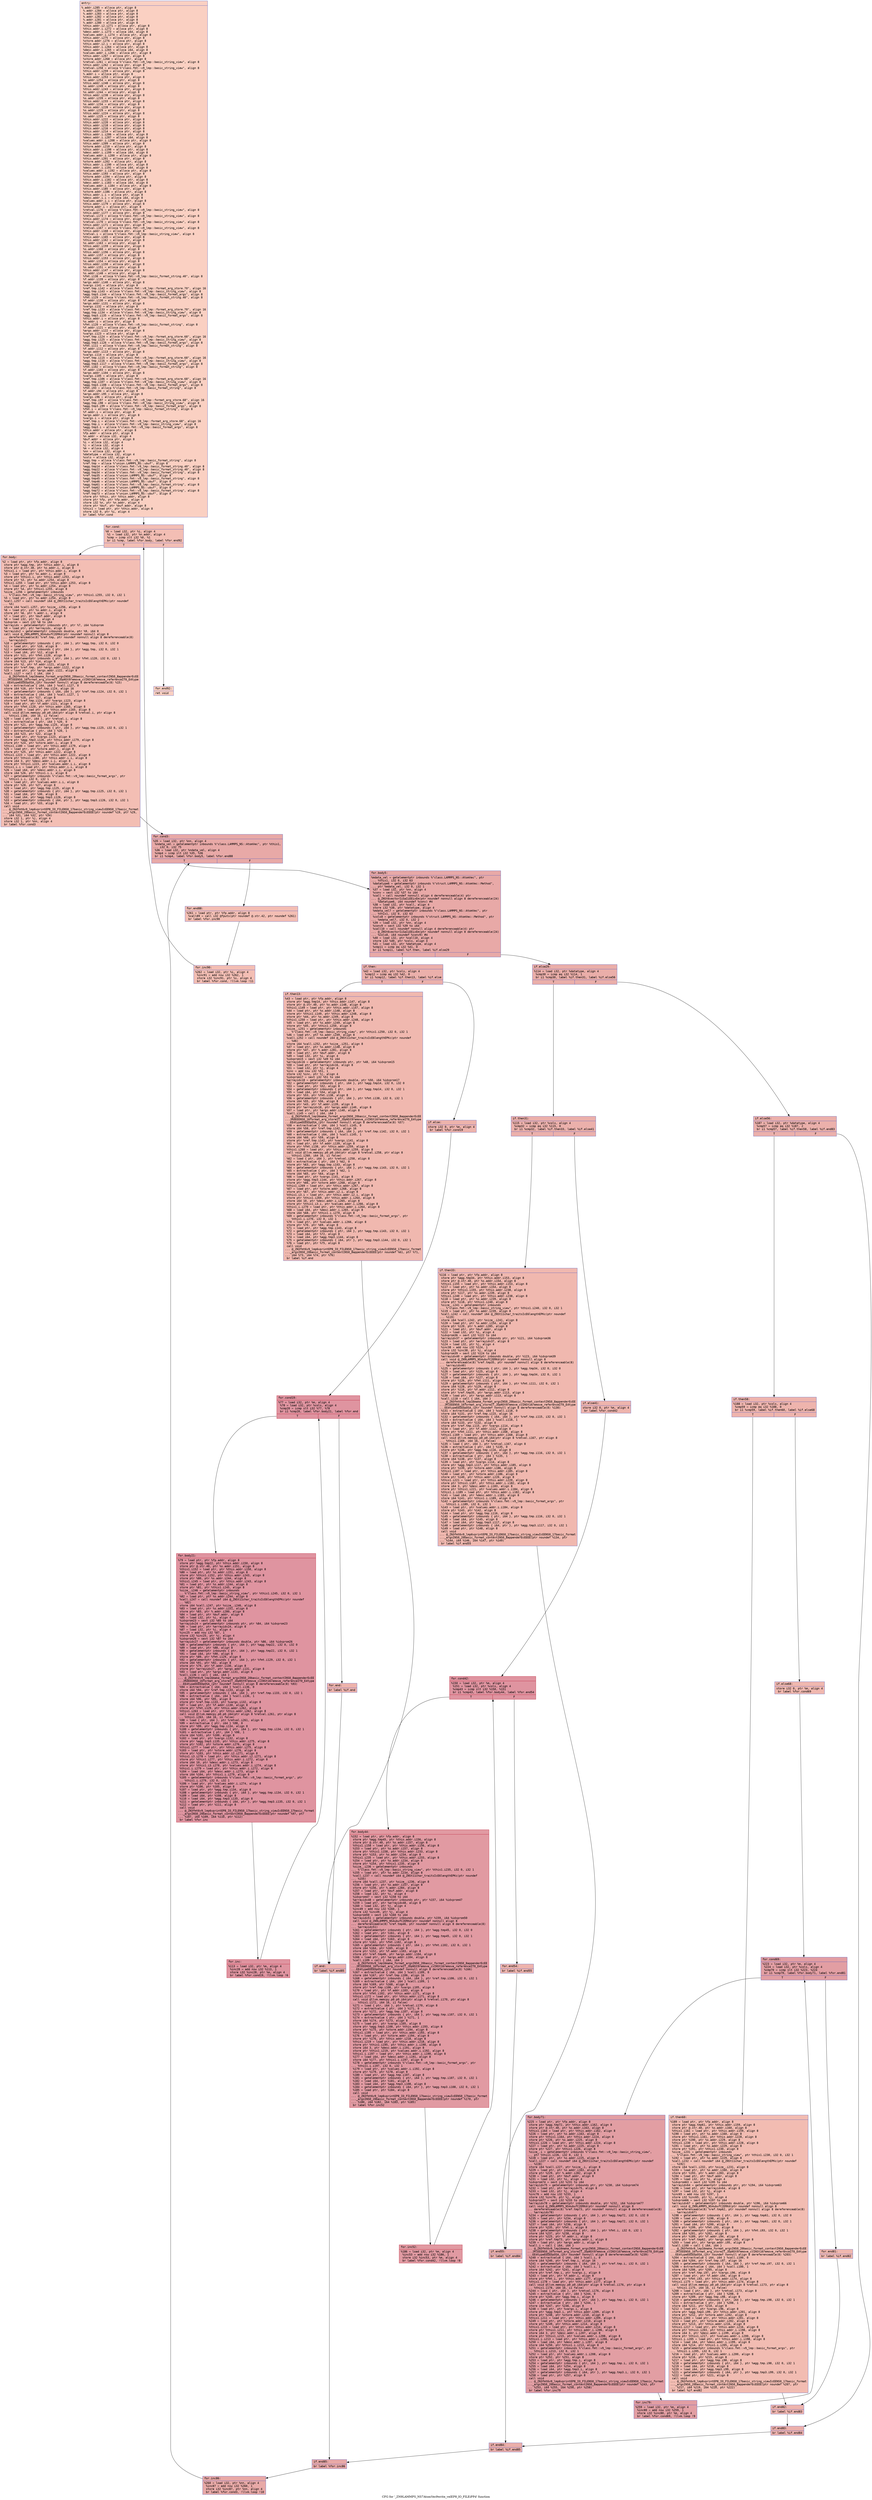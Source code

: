 digraph "CFG for '_ZN9LAMMPS_NS7AtomVec9write_velEP8_IO_FILEiPPd' function" {
	label="CFG for '_ZN9LAMMPS_NS7AtomVec9write_velEP8_IO_FILEiPPd' function";

	Node0x56285a86ce00 [shape=record,color="#3d50c3ff", style=filled, fillcolor="#f3947570" fontname="Courier",label="{entry:\l|  %.addr.i285 = alloca ptr, align 8\l  %.addr.i284 = alloca ptr, align 8\l  %.addr.i283 = alloca ptr, align 8\l  %.addr.i282 = alloca ptr, align 8\l  %.addr.i281 = alloca ptr, align 8\l  %.addr.i280 = alloca ptr, align 8\l  %this.addr.i2.i271 = alloca ptr, align 8\l  %this.addr.i.i272 = alloca ptr, align 8\l  %desc.addr.i.i273 = alloca i64, align 8\l  %values.addr.i.i274 = alloca ptr, align 8\l  %this.addr.i275 = alloca ptr, align 8\l  %store.addr.i276 = alloca ptr, align 8\l  %this.addr.i2.i = alloca ptr, align 8\l  %this.addr.i.i264 = alloca ptr, align 8\l  %desc.addr.i.i265 = alloca i64, align 8\l  %values.addr.i.i266 = alloca ptr, align 8\l  %this.addr.i267 = alloca ptr, align 8\l  %store.addr.i268 = alloca ptr, align 8\l  %retval.i261 = alloca %\"class.fmt::v9_lmp::basic_string_view\", align 8\l  %this.addr.i262 = alloca ptr, align 8\l  %retval.i258 = alloca %\"class.fmt::v9_lmp::basic_string_view\", align 8\l  %this.addr.i259 = alloca ptr, align 8\l  %.addr.i = alloca ptr, align 8\l  %this.addr.i253 = alloca ptr, align 8\l  %s.addr.i254 = alloca ptr, align 8\l  %this.addr.i248 = alloca ptr, align 8\l  %s.addr.i249 = alloca ptr, align 8\l  %this.addr.i243 = alloca ptr, align 8\l  %s.addr.i244 = alloca ptr, align 8\l  %this.addr.i238 = alloca ptr, align 8\l  %s.addr.i239 = alloca ptr, align 8\l  %this.addr.i233 = alloca ptr, align 8\l  %s.addr.i234 = alloca ptr, align 8\l  %this.addr.i228 = alloca ptr, align 8\l  %s.addr.i229 = alloca ptr, align 8\l  %this.addr.i224 = alloca ptr, align 8\l  %s.addr.i225 = alloca ptr, align 8\l  %this.addr.i222 = alloca ptr, align 8\l  %this.addr.i220 = alloca ptr, align 8\l  %this.addr.i218 = alloca ptr, align 8\l  %this.addr.i216 = alloca ptr, align 8\l  %this.addr.i214 = alloca ptr, align 8\l  %this.addr.i.i206 = alloca ptr, align 8\l  %desc.addr.i.i207 = alloca i64, align 8\l  %values.addr.i.i208 = alloca ptr, align 8\l  %this.addr.i209 = alloca ptr, align 8\l  %store.addr.i210 = alloca ptr, align 8\l  %this.addr.i.i198 = alloca ptr, align 8\l  %desc.addr.i.i199 = alloca i64, align 8\l  %values.addr.i.i200 = alloca ptr, align 8\l  %this.addr.i201 = alloca ptr, align 8\l  %store.addr.i202 = alloca ptr, align 8\l  %this.addr.i.i190 = alloca ptr, align 8\l  %desc.addr.i.i191 = alloca i64, align 8\l  %values.addr.i.i192 = alloca ptr, align 8\l  %this.addr.i193 = alloca ptr, align 8\l  %store.addr.i194 = alloca ptr, align 8\l  %this.addr.i.i182 = alloca ptr, align 8\l  %desc.addr.i.i183 = alloca i64, align 8\l  %values.addr.i.i184 = alloca ptr, align 8\l  %this.addr.i185 = alloca ptr, align 8\l  %store.addr.i186 = alloca ptr, align 8\l  %this.addr.i.i = alloca ptr, align 8\l  %desc.addr.i.i = alloca i64, align 8\l  %values.addr.i.i = alloca ptr, align 8\l  %this.addr.i179 = alloca ptr, align 8\l  %store.addr.i = alloca ptr, align 8\l  %retval.i176 = alloca %\"class.fmt::v9_lmp::basic_string_view\", align 8\l  %this.addr.i177 = alloca ptr, align 8\l  %retval.i173 = alloca %\"class.fmt::v9_lmp::basic_string_view\", align 8\l  %this.addr.i174 = alloca ptr, align 8\l  %retval.i170 = alloca %\"class.fmt::v9_lmp::basic_string_view\", align 8\l  %this.addr.i171 = alloca ptr, align 8\l  %retval.i167 = alloca %\"class.fmt::v9_lmp::basic_string_view\", align 8\l  %this.addr.i168 = alloca ptr, align 8\l  %retval.i = alloca %\"class.fmt::v9_lmp::basic_string_view\", align 8\l  %this.addr.i165 = alloca ptr, align 8\l  %this.addr.i162 = alloca ptr, align 8\l  %s.addr.i163 = alloca ptr, align 8\l  %this.addr.i159 = alloca ptr, align 8\l  %s.addr.i160 = alloca ptr, align 8\l  %this.addr.i156 = alloca ptr, align 8\l  %s.addr.i157 = alloca ptr, align 8\l  %this.addr.i153 = alloca ptr, align 8\l  %s.addr.i154 = alloca ptr, align 8\l  %this.addr.i150 = alloca ptr, align 8\l  %s.addr.i151 = alloca ptr, align 8\l  %this.addr.i147 = alloca ptr, align 8\l  %s.addr.i148 = alloca ptr, align 8\l  %fmt.i138 = alloca %\"class.fmt::v9_lmp::basic_format_string.40\", align 8\l  %f.addr.i139 = alloca ptr, align 8\l  %args.addr.i140 = alloca ptr, align 8\l  %vargs.i141 = alloca ptr, align 8\l  %ref.tmp.i142 = alloca %\"class.fmt::v9_lmp::format_arg_store.70\", align 16\l  %agg.tmp.i143 = alloca %\"class.fmt::v9_lmp::basic_string_view\", align 8\l  %agg.tmp3.i144 = alloca %\"class.fmt::v9_lmp::basic_format_args\", align 8\l  %fmt.i129 = alloca %\"class.fmt::v9_lmp::basic_format_string.40\", align 8\l  %f.addr.i130 = alloca ptr, align 8\l  %args.addr.i131 = alloca ptr, align 8\l  %vargs.i132 = alloca ptr, align 8\l  %ref.tmp.i133 = alloca %\"class.fmt::v9_lmp::format_arg_store.70\", align 16\l  %agg.tmp.i134 = alloca %\"class.fmt::v9_lmp::basic_string_view\", align 8\l  %agg.tmp3.i135 = alloca %\"class.fmt::v9_lmp::basic_format_args\", align 8\l  %this.addr.i = alloca ptr, align 8\l  %s.addr.i = alloca ptr, align 8\l  %fmt.i120 = alloca %\"class.fmt::v9_lmp::basic_format_string\", align 8\l  %f.addr.i121 = alloca ptr, align 8\l  %args.addr.i122 = alloca ptr, align 8\l  %vargs.i123 = alloca ptr, align 8\l  %ref.tmp.i124 = alloca %\"class.fmt::v9_lmp::format_arg_store.68\", align 16\l  %agg.tmp.i125 = alloca %\"class.fmt::v9_lmp::basic_string_view\", align 8\l  %agg.tmp3.i126 = alloca %\"class.fmt::v9_lmp::basic_format_args\", align 8\l  %fmt.i111 = alloca %\"class.fmt::v9_lmp::basic_format_string\", align 8\l  %f.addr.i112 = alloca ptr, align 8\l  %args.addr.i113 = alloca ptr, align 8\l  %vargs.i114 = alloca ptr, align 8\l  %ref.tmp.i115 = alloca %\"class.fmt::v9_lmp::format_arg_store.68\", align 16\l  %agg.tmp.i116 = alloca %\"class.fmt::v9_lmp::basic_string_view\", align 8\l  %agg.tmp3.i117 = alloca %\"class.fmt::v9_lmp::basic_format_args\", align 8\l  %fmt.i102 = alloca %\"class.fmt::v9_lmp::basic_format_string\", align 8\l  %f.addr.i103 = alloca ptr, align 8\l  %args.addr.i104 = alloca ptr, align 8\l  %vargs.i105 = alloca ptr, align 8\l  %ref.tmp.i106 = alloca %\"class.fmt::v9_lmp::format_arg_store.68\", align 16\l  %agg.tmp.i107 = alloca %\"class.fmt::v9_lmp::basic_string_view\", align 8\l  %agg.tmp3.i108 = alloca %\"class.fmt::v9_lmp::basic_format_args\", align 8\l  %fmt.i93 = alloca %\"class.fmt::v9_lmp::basic_format_string\", align 8\l  %f.addr.i94 = alloca ptr, align 8\l  %args.addr.i95 = alloca ptr, align 8\l  %vargs.i96 = alloca ptr, align 8\l  %ref.tmp.i97 = alloca %\"class.fmt::v9_lmp::format_arg_store.68\", align 16\l  %agg.tmp.i98 = alloca %\"class.fmt::v9_lmp::basic_string_view\", align 8\l  %agg.tmp3.i99 = alloca %\"class.fmt::v9_lmp::basic_format_args\", align 8\l  %fmt.i = alloca %\"class.fmt::v9_lmp::basic_format_string\", align 8\l  %f.addr.i = alloca ptr, align 8\l  %args.addr.i = alloca ptr, align 8\l  %vargs.i = alloca ptr, align 8\l  %ref.tmp.i = alloca %\"class.fmt::v9_lmp::format_arg_store.68\", align 16\l  %agg.tmp.i = alloca %\"class.fmt::v9_lmp::basic_string_view\", align 8\l  %agg.tmp3.i = alloca %\"class.fmt::v9_lmp::basic_format_args\", align 8\l  %this.addr = alloca ptr, align 8\l  %fp.addr = alloca ptr, align 8\l  %n.addr = alloca i32, align 4\l  %buf.addr = alloca ptr, align 8\l  %i = alloca i32, align 4\l  %j = alloca i32, align 4\l  %m = alloca i32, align 4\l  %nn = alloca i32, align 4\l  %datatype = alloca i32, align 4\l  %cols = alloca i32, align 4\l  %agg.tmp = alloca %\"class.fmt::v9_lmp::basic_format_string\", align 8\l  %ref.tmp = alloca %\"union.LAMMPS_NS::ubuf\", align 8\l  %agg.tmp14 = alloca %\"class.fmt::v9_lmp::basic_format_string.40\", align 8\l  %agg.tmp22 = alloca %\"class.fmt::v9_lmp::basic_format_string.40\", align 8\l  %agg.tmp34 = alloca %\"class.fmt::v9_lmp::basic_format_string\", align 8\l  %ref.tmp35 = alloca %\"union.LAMMPS_NS::ubuf\", align 8\l  %agg.tmp45 = alloca %\"class.fmt::v9_lmp::basic_format_string\", align 8\l  %ref.tmp46 = alloca %\"union.LAMMPS_NS::ubuf\", align 8\l  %agg.tmp61 = alloca %\"class.fmt::v9_lmp::basic_format_string\", align 8\l  %ref.tmp62 = alloca %\"union.LAMMPS_NS::ubuf\", align 8\l  %agg.tmp72 = alloca %\"class.fmt::v9_lmp::basic_format_string\", align 8\l  %ref.tmp73 = alloca %\"union.LAMMPS_NS::ubuf\", align 8\l  store ptr %this, ptr %this.addr, align 8\l  store ptr %fp, ptr %fp.addr, align 8\l  store i32 %n, ptr %n.addr, align 4\l  store ptr %buf, ptr %buf.addr, align 8\l  %this1 = load ptr, ptr %this.addr, align 8\l  store i32 0, ptr %i, align 4\l  br label %for.cond\l}"];
	Node0x56285a86ce00 -> Node0x56285ab7d5a0[tooltip="entry -> for.cond\nProbability 100.00%" ];
	Node0x56285ab7d5a0 [shape=record,color="#3d50c3ff", style=filled, fillcolor="#e36c5570" fontname="Courier",label="{for.cond:\l|  %0 = load i32, ptr %i, align 4\l  %1 = load i32, ptr %n.addr, align 4\l  %cmp = icmp slt i32 %0, %1\l  br i1 %cmp, label %for.body, label %for.end92\l|{<s0>T|<s1>F}}"];
	Node0x56285ab7d5a0:s0 -> Node0x56285ab7d840[tooltip="for.cond -> for.body\nProbability 96.88%" ];
	Node0x56285ab7d5a0:s1 -> Node0x56285ab7d890[tooltip="for.cond -> for.end92\nProbability 3.12%" ];
	Node0x56285ab7d840 [shape=record,color="#3d50c3ff", style=filled, fillcolor="#e36c5570" fontname="Courier",label="{for.body:\l|  %2 = load ptr, ptr %fp.addr, align 8\l  store ptr %agg.tmp, ptr %this.addr.i, align 8\l  store ptr @.str.38, ptr %s.addr.i, align 8\l  %this1.i = load ptr, ptr %this.addr.i, align 8\l  %3 = load ptr, ptr %s.addr.i, align 8\l  store ptr %this1.i, ptr %this.addr.i253, align 8\l  store ptr %3, ptr %s.addr.i254, align 8\l  %this1.i255 = load ptr, ptr %this.addr.i253, align 8\l  %4 = load ptr, ptr %s.addr.i254, align 8\l  store ptr %4, ptr %this1.i255, align 8\l  %size_.i256 = getelementptr inbounds\l... %\"class.fmt::v9_lmp::basic_string_view\", ptr %this1.i255, i32 0, i32 1\l  %5 = load ptr, ptr %s.addr.i254, align 8\l  %call.i257 = call noundef i64 @_ZNSt11char_traitsIcE6lengthEPKc(ptr noundef\l... %5)\l  store i64 %call.i257, ptr %size_.i256, align 8\l  %6 = load ptr, ptr %s.addr.i, align 8\l  store ptr %6, ptr %.addr.i, align 8\l  %7 = load ptr, ptr %buf.addr, align 8\l  %8 = load i32, ptr %i, align 4\l  %idxprom = sext i32 %8 to i64\l  %arrayidx = getelementptr inbounds ptr, ptr %7, i64 %idxprom\l  %9 = load ptr, ptr %arrayidx, align 8\l  %arrayidx2 = getelementptr inbounds double, ptr %9, i64 0\l  call void @_ZN9LAMMPS_NS4ubufC2ERKd(ptr noundef nonnull align 8\l... dereferenceable(8) %ref.tmp, ptr noundef nonnull align 8 dereferenceable(8)\l... %arrayidx2)\l  %10 = getelementptr inbounds \{ ptr, i64 \}, ptr %agg.tmp, i32 0, i32 0\l  %11 = load ptr, ptr %10, align 8\l  %12 = getelementptr inbounds \{ ptr, i64 \}, ptr %agg.tmp, i32 0, i32 1\l  %13 = load i64, ptr %12, align 8\l  store ptr %11, ptr %fmt.i120, align 8\l  %14 = getelementptr inbounds \{ ptr, i64 \}, ptr %fmt.i120, i32 0, i32 1\l  store i64 %13, ptr %14, align 8\l  store ptr %2, ptr %f.addr.i121, align 8\l  store ptr %ref.tmp, ptr %args.addr.i122, align 8\l  %15 = load ptr, ptr %args.addr.i122, align 8\l  %call.i127 = call \{ i64, i64 \}\l... @_ZN3fmt6v9_lmp16make_format_argsINS0_20basic_format_contextINS0_8appenderEcEE\l...JRlEEENS0_16format_arg_storeIT_JDpNSt9remove_cvINSt16remove_referenceIT0_E4type\l...EE4typeEEEEDpOSA_(ptr noundef nonnull align 8 dereferenceable(8) %15)\l  %16 = extractvalue \{ i64, i64 \} %call.i127, 0\l  store i64 %16, ptr %ref.tmp.i124, align 16\l  %17 = getelementptr inbounds \{ i64, i64 \}, ptr %ref.tmp.i124, i32 0, i32 1\l  %18 = extractvalue \{ i64, i64 \} %call.i127, 1\l  store i64 %18, ptr %17, align 8\l  store ptr %ref.tmp.i124, ptr %vargs.i123, align 8\l  %19 = load ptr, ptr %f.addr.i121, align 8\l  store ptr %fmt.i120, ptr %this.addr.i165, align 8\l  %this1.i166 = load ptr, ptr %this.addr.i165, align 8\l  call void @llvm.memcpy.p0.p0.i64(ptr align 8 %retval.i, ptr align 8\l... %this1.i166, i64 16, i1 false)\l  %20 = load \{ ptr, i64 \}, ptr %retval.i, align 8\l  %21 = extractvalue \{ ptr, i64 \} %20, 0\l  store ptr %21, ptr %agg.tmp.i125, align 8\l  %22 = getelementptr inbounds \{ ptr, i64 \}, ptr %agg.tmp.i125, i32 0, i32 1\l  %23 = extractvalue \{ ptr, i64 \} %20, 1\l  store i64 %23, ptr %22, align 8\l  %24 = load ptr, ptr %vargs.i123, align 8\l  store ptr %agg.tmp3.i126, ptr %this.addr.i179, align 8\l  store ptr %24, ptr %store.addr.i, align 8\l  %this1.i180 = load ptr, ptr %this.addr.i179, align 8\l  %25 = load ptr, ptr %store.addr.i, align 8\l  store ptr %25, ptr %this.addr.i222, align 8\l  %this1.i223 = load ptr, ptr %this.addr.i222, align 8\l  store ptr %this1.i180, ptr %this.addr.i.i, align 8\l  store i64 3, ptr %desc.addr.i.i, align 8\l  store ptr %this1.i223, ptr %values.addr.i.i, align 8\l  %this1.i.i = load ptr, ptr %this.addr.i.i, align 8\l  %26 = load i64, ptr %desc.addr.i.i, align 8\l  store i64 %26, ptr %this1.i.i, align 8\l  %27 = getelementptr inbounds %\"class.fmt::v9_lmp::basic_format_args\", ptr\l... %this1.i.i, i32 0, i32 1\l  %28 = load ptr, ptr %values.addr.i.i, align 8\l  store ptr %28, ptr %27, align 8\l  %29 = load ptr, ptr %agg.tmp.i125, align 8\l  %30 = getelementptr inbounds \{ ptr, i64 \}, ptr %agg.tmp.i125, i32 0, i32 1\l  %31 = load i64, ptr %30, align 8\l  %32 = load i64, ptr %agg.tmp3.i126, align 8\l  %33 = getelementptr inbounds \{ i64, ptr \}, ptr %agg.tmp3.i126, i32 0, i32 1\l  %34 = load ptr, ptr %33, align 8\l  call void\l... @_ZN3fmt6v9_lmp6vprintEP8_IO_FILENS0_17basic_string_viewIcEENS0_17basic_format\l..._argsINS0_20basic_format_contextINS0_8appenderEcEEEE(ptr noundef %19, ptr %29,\l... i64 %31, i64 %32, ptr %34)\l  store i32 1, ptr %j, align 4\l  store i32 1, ptr %nn, align 4\l  br label %for.cond3\l}"];
	Node0x56285ab7d840 -> Node0x56285ab80b10[tooltip="for.body -> for.cond3\nProbability 100.00%" ];
	Node0x56285ab80b10 [shape=record,color="#3d50c3ff", style=filled, fillcolor="#ca3b3770" fontname="Courier",label="{for.cond3:\l|  %35 = load i32, ptr %nn, align 4\l  %ndata_vel = getelementptr inbounds %\"class.LAMMPS_NS::AtomVec\", ptr %this1,\l... i32 0, i32 75\l  %36 = load i32, ptr %ndata_vel, align 4\l  %cmp4 = icmp slt i32 %35, %36\l  br i1 %cmp4, label %for.body5, label %for.end88\l|{<s0>T|<s1>F}}"];
	Node0x56285ab80b10:s0 -> Node0x56285ab80dc0[tooltip="for.cond3 -> for.body5\nProbability 96.88%" ];
	Node0x56285ab80b10:s1 -> Node0x56285ab80e40[tooltip="for.cond3 -> for.end88\nProbability 3.12%" ];
	Node0x56285ab80dc0 [shape=record,color="#3d50c3ff", style=filled, fillcolor="#ca3b3770" fontname="Courier",label="{for.body5:\l|  %mdata_vel = getelementptr inbounds %\"class.LAMMPS_NS::AtomVec\", ptr\l... %this1, i32 0, i32 63\l  %datatype6 = getelementptr inbounds %\"struct.LAMMPS_NS::AtomVec::Method\",\l... ptr %mdata_vel, i32 0, i32 1\l  %37 = load i32, ptr %nn, align 4\l  %conv = sext i32 %37 to i64\l  %call = call noundef nonnull align 4 dereferenceable(4) ptr\l... @_ZNSt6vectorIiSaIiEEixEm(ptr noundef nonnull align 8 dereferenceable(24)\l... %datatype6, i64 noundef %conv) #4\l  %38 = load i32, ptr %call, align 4\l  store i32 %38, ptr %datatype, align 4\l  %mdata_vel7 = getelementptr inbounds %\"class.LAMMPS_NS::AtomVec\", ptr\l... %this1, i32 0, i32 63\l  %cols8 = getelementptr inbounds %\"struct.LAMMPS_NS::AtomVec::Method\", ptr\l... %mdata_vel7, i32 0, i32 2\l  %39 = load i32, ptr %nn, align 4\l  %conv9 = sext i32 %39 to i64\l  %call10 = call noundef nonnull align 4 dereferenceable(4) ptr\l... @_ZNSt6vectorIiSaIiEEixEm(ptr noundef nonnull align 8 dereferenceable(24)\l... %cols8, i64 noundef %conv9) #4\l  %40 = load i32, ptr %call10, align 4\l  store i32 %40, ptr %cols, align 4\l  %41 = load i32, ptr %datatype, align 4\l  %cmp11 = icmp eq i32 %41, 0\l  br i1 %cmp11, label %if.then, label %if.else29\l|{<s0>T|<s1>F}}"];
	Node0x56285ab80dc0:s0 -> Node0x56285ab7a390[tooltip="for.body5 -> if.then\nProbability 37.50%" ];
	Node0x56285ab80dc0:s1 -> Node0x56285ab7a400[tooltip="for.body5 -> if.else29\nProbability 62.50%" ];
	Node0x56285ab7a390 [shape=record,color="#3d50c3ff", style=filled, fillcolor="#d24b4070" fontname="Courier",label="{if.then:\l|  %42 = load i32, ptr %cols, align 4\l  %cmp12 = icmp eq i32 %42, 0\l  br i1 %cmp12, label %if.then13, label %if.else\l|{<s0>T|<s1>F}}"];
	Node0x56285ab7a390:s0 -> Node0x56285ab7a630[tooltip="if.then -> if.then13\nProbability 37.50%" ];
	Node0x56285ab7a390:s1 -> Node0x56285ab7a680[tooltip="if.then -> if.else\nProbability 62.50%" ];
	Node0x56285ab7a630 [shape=record,color="#3d50c3ff", style=filled, fillcolor="#dc5d4a70" fontname="Courier",label="{if.then13:\l|  %43 = load ptr, ptr %fp.addr, align 8\l  store ptr %agg.tmp14, ptr %this.addr.i147, align 8\l  store ptr @.str.40, ptr %s.addr.i148, align 8\l  %this1.i149 = load ptr, ptr %this.addr.i147, align 8\l  %44 = load ptr, ptr %s.addr.i148, align 8\l  store ptr %this1.i149, ptr %this.addr.i248, align 8\l  store ptr %44, ptr %s.addr.i249, align 8\l  %this1.i250 = load ptr, ptr %this.addr.i248, align 8\l  %45 = load ptr, ptr %s.addr.i249, align 8\l  store ptr %45, ptr %this1.i250, align 8\l  %size_.i251 = getelementptr inbounds\l... %\"class.fmt::v9_lmp::basic_string_view\", ptr %this1.i250, i32 0, i32 1\l  %46 = load ptr, ptr %s.addr.i249, align 8\l  %call.i252 = call noundef i64 @_ZNSt11char_traitsIcE6lengthEPKc(ptr noundef\l... %46)\l  store i64 %call.i252, ptr %size_.i251, align 8\l  %47 = load ptr, ptr %s.addr.i148, align 8\l  store ptr %47, ptr %.addr.i281, align 8\l  %48 = load ptr, ptr %buf.addr, align 8\l  %49 = load i32, ptr %i, align 4\l  %idxprom15 = sext i32 %49 to i64\l  %arrayidx16 = getelementptr inbounds ptr, ptr %48, i64 %idxprom15\l  %50 = load ptr, ptr %arrayidx16, align 8\l  %51 = load i32, ptr %j, align 4\l  %inc = add nsw i32 %51, 1\l  store i32 %inc, ptr %j, align 4\l  %idxprom17 = sext i32 %51 to i64\l  %arrayidx18 = getelementptr inbounds double, ptr %50, i64 %idxprom17\l  %52 = getelementptr inbounds \{ ptr, i64 \}, ptr %agg.tmp14, i32 0, i32 0\l  %53 = load ptr, ptr %52, align 8\l  %54 = getelementptr inbounds \{ ptr, i64 \}, ptr %agg.tmp14, i32 0, i32 1\l  %55 = load i64, ptr %54, align 8\l  store ptr %53, ptr %fmt.i138, align 8\l  %56 = getelementptr inbounds \{ ptr, i64 \}, ptr %fmt.i138, i32 0, i32 1\l  store i64 %55, ptr %56, align 8\l  store ptr %43, ptr %f.addr.i139, align 8\l  store ptr %arrayidx18, ptr %args.addr.i140, align 8\l  %57 = load ptr, ptr %args.addr.i140, align 8\l  %call.i145 = call \{ i64, i64 \}\l... @_ZN3fmt6v9_lmp16make_format_argsINS0_20basic_format_contextINS0_8appenderEcEE\l...JRdEEENS0_16format_arg_storeIT_JDpNSt9remove_cvINSt16remove_referenceIT0_E4type\l...EE4typeEEEEDpOSA_(ptr noundef nonnull align 8 dereferenceable(8) %57)\l  %58 = extractvalue \{ i64, i64 \} %call.i145, 0\l  store i64 %58, ptr %ref.tmp.i142, align 16\l  %59 = getelementptr inbounds \{ i64, i64 \}, ptr %ref.tmp.i142, i32 0, i32 1\l  %60 = extractvalue \{ i64, i64 \} %call.i145, 1\l  store i64 %60, ptr %59, align 8\l  store ptr %ref.tmp.i142, ptr %vargs.i141, align 8\l  %61 = load ptr, ptr %f.addr.i139, align 8\l  store ptr %fmt.i138, ptr %this.addr.i259, align 8\l  %this1.i260 = load ptr, ptr %this.addr.i259, align 8\l  call void @llvm.memcpy.p0.p0.i64(ptr align 8 %retval.i258, ptr align 8\l... %this1.i260, i64 16, i1 false)\l  %62 = load \{ ptr, i64 \}, ptr %retval.i258, align 8\l  %63 = extractvalue \{ ptr, i64 \} %62, 0\l  store ptr %63, ptr %agg.tmp.i143, align 8\l  %64 = getelementptr inbounds \{ ptr, i64 \}, ptr %agg.tmp.i143, i32 0, i32 1\l  %65 = extractvalue \{ ptr, i64 \} %62, 1\l  store i64 %65, ptr %64, align 8\l  %66 = load ptr, ptr %vargs.i141, align 8\l  store ptr %agg.tmp3.i144, ptr %this.addr.i267, align 8\l  store ptr %66, ptr %store.addr.i268, align 8\l  %this1.i269 = load ptr, ptr %this.addr.i267, align 8\l  %67 = load ptr, ptr %store.addr.i268, align 8\l  store ptr %67, ptr %this.addr.i2.i, align 8\l  %this1.i3.i = load ptr, ptr %this.addr.i2.i, align 8\l  store ptr %this1.i269, ptr %this.addr.i.i264, align 8\l  store i64 10, ptr %desc.addr.i.i265, align 8\l  store ptr %this1.i3.i, ptr %values.addr.i.i266, align 8\l  %this1.i.i270 = load ptr, ptr %this.addr.i.i264, align 8\l  %68 = load i64, ptr %desc.addr.i.i265, align 8\l  store i64 %68, ptr %this1.i.i270, align 8\l  %69 = getelementptr inbounds %\"class.fmt::v9_lmp::basic_format_args\", ptr\l... %this1.i.i270, i32 0, i32 1\l  %70 = load ptr, ptr %values.addr.i.i266, align 8\l  store ptr %70, ptr %69, align 8\l  %71 = load ptr, ptr %agg.tmp.i143, align 8\l  %72 = getelementptr inbounds \{ ptr, i64 \}, ptr %agg.tmp.i143, i32 0, i32 1\l  %73 = load i64, ptr %72, align 8\l  %74 = load i64, ptr %agg.tmp3.i144, align 8\l  %75 = getelementptr inbounds \{ i64, ptr \}, ptr %agg.tmp3.i144, i32 0, i32 1\l  %76 = load ptr, ptr %75, align 8\l  call void\l... @_ZN3fmt6v9_lmp6vprintEP8_IO_FILENS0_17basic_string_viewIcEENS0_17basic_format\l..._argsINS0_20basic_format_contextINS0_8appenderEcEEEE(ptr noundef %61, ptr %71,\l... i64 %73, i64 %74, ptr %76)\l  br label %if.end\l}"];
	Node0x56285ab7a630 -> Node0x56285ab86600[tooltip="if.then13 -> if.end\nProbability 100.00%" ];
	Node0x56285ab7a680 [shape=record,color="#3d50c3ff", style=filled, fillcolor="#d6524470" fontname="Courier",label="{if.else:\l|  store i32 0, ptr %m, align 4\l  br label %for.cond19\l}"];
	Node0x56285ab7a680 -> Node0x56285ab86760[tooltip="if.else -> for.cond19\nProbability 100.00%" ];
	Node0x56285ab86760 [shape=record,color="#b70d28ff", style=filled, fillcolor="#b70d2870" fontname="Courier",label="{for.cond19:\l|  %77 = load i32, ptr %m, align 4\l  %78 = load i32, ptr %cols, align 4\l  %cmp20 = icmp slt i32 %77, %78\l  br i1 %cmp20, label %for.body21, label %for.end\l|{<s0>T|<s1>F}}"];
	Node0x56285ab86760:s0 -> Node0x56285ab86920[tooltip="for.cond19 -> for.body21\nProbability 96.88%" ];
	Node0x56285ab86760:s1 -> Node0x56285ab86970[tooltip="for.cond19 -> for.end\nProbability 3.12%" ];
	Node0x56285ab86920 [shape=record,color="#b70d28ff", style=filled, fillcolor="#b70d2870" fontname="Courier",label="{for.body21:\l|  %79 = load ptr, ptr %fp.addr, align 8\l  store ptr %agg.tmp22, ptr %this.addr.i150, align 8\l  store ptr @.str.40, ptr %s.addr.i151, align 8\l  %this1.i152 = load ptr, ptr %this.addr.i150, align 8\l  %80 = load ptr, ptr %s.addr.i151, align 8\l  store ptr %this1.i152, ptr %this.addr.i243, align 8\l  store ptr %80, ptr %s.addr.i244, align 8\l  %this1.i245 = load ptr, ptr %this.addr.i243, align 8\l  %81 = load ptr, ptr %s.addr.i244, align 8\l  store ptr %81, ptr %this1.i245, align 8\l  %size_.i246 = getelementptr inbounds\l... %\"class.fmt::v9_lmp::basic_string_view\", ptr %this1.i245, i32 0, i32 1\l  %82 = load ptr, ptr %s.addr.i244, align 8\l  %call.i247 = call noundef i64 @_ZNSt11char_traitsIcE6lengthEPKc(ptr noundef\l... %82)\l  store i64 %call.i247, ptr %size_.i246, align 8\l  %83 = load ptr, ptr %s.addr.i151, align 8\l  store ptr %83, ptr %.addr.i280, align 8\l  %84 = load ptr, ptr %buf.addr, align 8\l  %85 = load i32, ptr %i, align 4\l  %idxprom23 = sext i32 %85 to i64\l  %arrayidx24 = getelementptr inbounds ptr, ptr %84, i64 %idxprom23\l  %86 = load ptr, ptr %arrayidx24, align 8\l  %87 = load i32, ptr %j, align 4\l  %inc25 = add nsw i32 %87, 1\l  store i32 %inc25, ptr %j, align 4\l  %idxprom26 = sext i32 %87 to i64\l  %arrayidx27 = getelementptr inbounds double, ptr %86, i64 %idxprom26\l  %88 = getelementptr inbounds \{ ptr, i64 \}, ptr %agg.tmp22, i32 0, i32 0\l  %89 = load ptr, ptr %88, align 8\l  %90 = getelementptr inbounds \{ ptr, i64 \}, ptr %agg.tmp22, i32 0, i32 1\l  %91 = load i64, ptr %90, align 8\l  store ptr %89, ptr %fmt.i129, align 8\l  %92 = getelementptr inbounds \{ ptr, i64 \}, ptr %fmt.i129, i32 0, i32 1\l  store i64 %91, ptr %92, align 8\l  store ptr %79, ptr %f.addr.i130, align 8\l  store ptr %arrayidx27, ptr %args.addr.i131, align 8\l  %93 = load ptr, ptr %args.addr.i131, align 8\l  %call.i136 = call \{ i64, i64 \}\l... @_ZN3fmt6v9_lmp16make_format_argsINS0_20basic_format_contextINS0_8appenderEcEE\l...JRdEEENS0_16format_arg_storeIT_JDpNSt9remove_cvINSt16remove_referenceIT0_E4type\l...EE4typeEEEEDpOSA_(ptr noundef nonnull align 8 dereferenceable(8) %93)\l  %94 = extractvalue \{ i64, i64 \} %call.i136, 0\l  store i64 %94, ptr %ref.tmp.i133, align 16\l  %95 = getelementptr inbounds \{ i64, i64 \}, ptr %ref.tmp.i133, i32 0, i32 1\l  %96 = extractvalue \{ i64, i64 \} %call.i136, 1\l  store i64 %96, ptr %95, align 8\l  store ptr %ref.tmp.i133, ptr %vargs.i132, align 8\l  %97 = load ptr, ptr %f.addr.i130, align 8\l  store ptr %fmt.i129, ptr %this.addr.i262, align 8\l  %this1.i263 = load ptr, ptr %this.addr.i262, align 8\l  call void @llvm.memcpy.p0.p0.i64(ptr align 8 %retval.i261, ptr align 8\l... %this1.i263, i64 16, i1 false)\l  %98 = load \{ ptr, i64 \}, ptr %retval.i261, align 8\l  %99 = extractvalue \{ ptr, i64 \} %98, 0\l  store ptr %99, ptr %agg.tmp.i134, align 8\l  %100 = getelementptr inbounds \{ ptr, i64 \}, ptr %agg.tmp.i134, i32 0, i32 1\l  %101 = extractvalue \{ ptr, i64 \} %98, 1\l  store i64 %101, ptr %100, align 8\l  %102 = load ptr, ptr %vargs.i132, align 8\l  store ptr %agg.tmp3.i135, ptr %this.addr.i275, align 8\l  store ptr %102, ptr %store.addr.i276, align 8\l  %this1.i277 = load ptr, ptr %this.addr.i275, align 8\l  %103 = load ptr, ptr %store.addr.i276, align 8\l  store ptr %103, ptr %this.addr.i2.i271, align 8\l  %this1.i3.i278 = load ptr, ptr %this.addr.i2.i271, align 8\l  store ptr %this1.i277, ptr %this.addr.i.i272, align 8\l  store i64 10, ptr %desc.addr.i.i273, align 8\l  store ptr %this1.i3.i278, ptr %values.addr.i.i274, align 8\l  %this1.i.i279 = load ptr, ptr %this.addr.i.i272, align 8\l  %104 = load i64, ptr %desc.addr.i.i273, align 8\l  store i64 %104, ptr %this1.i.i279, align 8\l  %105 = getelementptr inbounds %\"class.fmt::v9_lmp::basic_format_args\", ptr\l... %this1.i.i279, i32 0, i32 1\l  %106 = load ptr, ptr %values.addr.i.i274, align 8\l  store ptr %106, ptr %105, align 8\l  %107 = load ptr, ptr %agg.tmp.i134, align 8\l  %108 = getelementptr inbounds \{ ptr, i64 \}, ptr %agg.tmp.i134, i32 0, i32 1\l  %109 = load i64, ptr %108, align 8\l  %110 = load i64, ptr %agg.tmp3.i135, align 8\l  %111 = getelementptr inbounds \{ i64, ptr \}, ptr %agg.tmp3.i135, i32 0, i32 1\l  %112 = load ptr, ptr %111, align 8\l  call void\l... @_ZN3fmt6v9_lmp6vprintEP8_IO_FILENS0_17basic_string_viewIcEENS0_17basic_format\l..._argsINS0_20basic_format_contextINS0_8appenderEcEEEE(ptr noundef %97, ptr\l... %107, i64 %109, i64 %110, ptr %112)\l  br label %for.inc\l}"];
	Node0x56285ab86920 -> Node0x56285ab8a4e0[tooltip="for.body21 -> for.inc\nProbability 100.00%" ];
	Node0x56285ab8a4e0 [shape=record,color="#b70d28ff", style=filled, fillcolor="#b70d2870" fontname="Courier",label="{for.inc:\l|  %113 = load i32, ptr %m, align 4\l  %inc28 = add nsw i32 %113, 1\l  store i32 %inc28, ptr %m, align 4\l  br label %for.cond19, !llvm.loop !6\l}"];
	Node0x56285ab8a4e0 -> Node0x56285ab86760[tooltip="for.inc -> for.cond19\nProbability 100.00%" ];
	Node0x56285ab86970 [shape=record,color="#3d50c3ff", style=filled, fillcolor="#d6524470" fontname="Courier",label="{for.end:\l|  br label %if.end\l}"];
	Node0x56285ab86970 -> Node0x56285ab86600[tooltip="for.end -> if.end\nProbability 100.00%" ];
	Node0x56285ab86600 [shape=record,color="#3d50c3ff", style=filled, fillcolor="#d24b4070" fontname="Courier",label="{if.end:\l|  br label %if.end85\l}"];
	Node0x56285ab86600 -> Node0x56285ab8a7e0[tooltip="if.end -> if.end85\nProbability 100.00%" ];
	Node0x56285ab7a400 [shape=record,color="#3d50c3ff", style=filled, fillcolor="#d0473d70" fontname="Courier",label="{if.else29:\l|  %114 = load i32, ptr %datatype, align 4\l  %cmp30 = icmp eq i32 %114, 1\l  br i1 %cmp30, label %if.then31, label %if.else56\l|{<s0>T|<s1>F}}"];
	Node0x56285ab7a400:s0 -> Node0x56285ab8a9d0[tooltip="if.else29 -> if.then31\nProbability 50.00%" ];
	Node0x56285ab7a400:s1 -> Node0x56285ab8aa20[tooltip="if.else29 -> if.else56\nProbability 50.00%" ];
	Node0x56285ab8a9d0 [shape=record,color="#3d50c3ff", style=filled, fillcolor="#d24b4070" fontname="Courier",label="{if.then31:\l|  %115 = load i32, ptr %cols, align 4\l  %cmp32 = icmp eq i32 %115, 0\l  br i1 %cmp32, label %if.then33, label %if.else41\l|{<s0>T|<s1>F}}"];
	Node0x56285ab8a9d0:s0 -> Node0x56285ab8ac80[tooltip="if.then31 -> if.then33\nProbability 37.50%" ];
	Node0x56285ab8a9d0:s1 -> Node0x56285ab8ad00[tooltip="if.then31 -> if.else41\nProbability 62.50%" ];
	Node0x56285ab8ac80 [shape=record,color="#3d50c3ff", style=filled, fillcolor="#dc5d4a70" fontname="Courier",label="{if.then33:\l|  %116 = load ptr, ptr %fp.addr, align 8\l  store ptr %agg.tmp34, ptr %this.addr.i153, align 8\l  store ptr @.str.40, ptr %s.addr.i154, align 8\l  %this1.i155 = load ptr, ptr %this.addr.i153, align 8\l  %117 = load ptr, ptr %s.addr.i154, align 8\l  store ptr %this1.i155, ptr %this.addr.i238, align 8\l  store ptr %117, ptr %s.addr.i239, align 8\l  %this1.i240 = load ptr, ptr %this.addr.i238, align 8\l  %118 = load ptr, ptr %s.addr.i239, align 8\l  store ptr %118, ptr %this1.i240, align 8\l  %size_.i241 = getelementptr inbounds\l... %\"class.fmt::v9_lmp::basic_string_view\", ptr %this1.i240, i32 0, i32 1\l  %119 = load ptr, ptr %s.addr.i239, align 8\l  %call.i242 = call noundef i64 @_ZNSt11char_traitsIcE6lengthEPKc(ptr noundef\l... %119)\l  store i64 %call.i242, ptr %size_.i241, align 8\l  %120 = load ptr, ptr %s.addr.i154, align 8\l  store ptr %120, ptr %.addr.i285, align 8\l  %121 = load ptr, ptr %buf.addr, align 8\l  %122 = load i32, ptr %i, align 4\l  %idxprom36 = sext i32 %122 to i64\l  %arrayidx37 = getelementptr inbounds ptr, ptr %121, i64 %idxprom36\l  %123 = load ptr, ptr %arrayidx37, align 8\l  %124 = load i32, ptr %j, align 4\l  %inc38 = add nsw i32 %124, 1\l  store i32 %inc38, ptr %j, align 4\l  %idxprom39 = sext i32 %124 to i64\l  %arrayidx40 = getelementptr inbounds double, ptr %123, i64 %idxprom39\l  call void @_ZN9LAMMPS_NS4ubufC2ERKd(ptr noundef nonnull align 8\l... dereferenceable(8) %ref.tmp35, ptr noundef nonnull align 8 dereferenceable(8)\l... %arrayidx40)\l  %125 = getelementptr inbounds \{ ptr, i64 \}, ptr %agg.tmp34, i32 0, i32 0\l  %126 = load ptr, ptr %125, align 8\l  %127 = getelementptr inbounds \{ ptr, i64 \}, ptr %agg.tmp34, i32 0, i32 1\l  %128 = load i64, ptr %127, align 8\l  store ptr %126, ptr %fmt.i111, align 8\l  %129 = getelementptr inbounds \{ ptr, i64 \}, ptr %fmt.i111, i32 0, i32 1\l  store i64 %128, ptr %129, align 8\l  store ptr %116, ptr %f.addr.i112, align 8\l  store ptr %ref.tmp35, ptr %args.addr.i113, align 8\l  %130 = load ptr, ptr %args.addr.i113, align 8\l  %call.i118 = call \{ i64, i64 \}\l... @_ZN3fmt6v9_lmp16make_format_argsINS0_20basic_format_contextINS0_8appenderEcEE\l...JRlEEENS0_16format_arg_storeIT_JDpNSt9remove_cvINSt16remove_referenceIT0_E4type\l...EE4typeEEEEDpOSA_(ptr noundef nonnull align 8 dereferenceable(8) %130)\l  %131 = extractvalue \{ i64, i64 \} %call.i118, 0\l  store i64 %131, ptr %ref.tmp.i115, align 16\l  %132 = getelementptr inbounds \{ i64, i64 \}, ptr %ref.tmp.i115, i32 0, i32 1\l  %133 = extractvalue \{ i64, i64 \} %call.i118, 1\l  store i64 %133, ptr %132, align 8\l  store ptr %ref.tmp.i115, ptr %vargs.i114, align 8\l  %134 = load ptr, ptr %f.addr.i112, align 8\l  store ptr %fmt.i111, ptr %this.addr.i168, align 8\l  %this1.i169 = load ptr, ptr %this.addr.i168, align 8\l  call void @llvm.memcpy.p0.p0.i64(ptr align 8 %retval.i167, ptr align 8\l... %this1.i169, i64 16, i1 false)\l  %135 = load \{ ptr, i64 \}, ptr %retval.i167, align 8\l  %136 = extractvalue \{ ptr, i64 \} %135, 0\l  store ptr %136, ptr %agg.tmp.i116, align 8\l  %137 = getelementptr inbounds \{ ptr, i64 \}, ptr %agg.tmp.i116, i32 0, i32 1\l  %138 = extractvalue \{ ptr, i64 \} %135, 1\l  store i64 %138, ptr %137, align 8\l  %139 = load ptr, ptr %vargs.i114, align 8\l  store ptr %agg.tmp3.i117, ptr %this.addr.i185, align 8\l  store ptr %139, ptr %store.addr.i186, align 8\l  %this1.i187 = load ptr, ptr %this.addr.i185, align 8\l  %140 = load ptr, ptr %store.addr.i186, align 8\l  store ptr %140, ptr %this.addr.i220, align 8\l  %this1.i221 = load ptr, ptr %this.addr.i220, align 8\l  store ptr %this1.i187, ptr %this.addr.i.i182, align 8\l  store i64 3, ptr %desc.addr.i.i183, align 8\l  store ptr %this1.i221, ptr %values.addr.i.i184, align 8\l  %this1.i.i189 = load ptr, ptr %this.addr.i.i182, align 8\l  %141 = load i64, ptr %desc.addr.i.i183, align 8\l  store i64 %141, ptr %this1.i.i189, align 8\l  %142 = getelementptr inbounds %\"class.fmt::v9_lmp::basic_format_args\", ptr\l... %this1.i.i189, i32 0, i32 1\l  %143 = load ptr, ptr %values.addr.i.i184, align 8\l  store ptr %143, ptr %142, align 8\l  %144 = load ptr, ptr %agg.tmp.i116, align 8\l  %145 = getelementptr inbounds \{ ptr, i64 \}, ptr %agg.tmp.i116, i32 0, i32 1\l  %146 = load i64, ptr %145, align 8\l  %147 = load i64, ptr %agg.tmp3.i117, align 8\l  %148 = getelementptr inbounds \{ i64, ptr \}, ptr %agg.tmp3.i117, i32 0, i32 1\l  %149 = load ptr, ptr %148, align 8\l  call void\l... @_ZN3fmt6v9_lmp6vprintEP8_IO_FILENS0_17basic_string_viewIcEENS0_17basic_format\l..._argsINS0_20basic_format_contextINS0_8appenderEcEEEE(ptr noundef %134, ptr\l... %144, i64 %146, i64 %147, ptr %149)\l  br label %if.end55\l}"];
	Node0x56285ab8ac80 -> Node0x56285ab8e220[tooltip="if.then33 -> if.end55\nProbability 100.00%" ];
	Node0x56285ab8ad00 [shape=record,color="#3d50c3ff", style=filled, fillcolor="#d8564670" fontname="Courier",label="{if.else41:\l|  store i32 0, ptr %m, align 4\l  br label %for.cond42\l}"];
	Node0x56285ab8ad00 -> Node0x56285ab8e380[tooltip="if.else41 -> for.cond42\nProbability 100.00%" ];
	Node0x56285ab8e380 [shape=record,color="#b70d28ff", style=filled, fillcolor="#b70d2870" fontname="Courier",label="{for.cond42:\l|  %150 = load i32, ptr %m, align 4\l  %151 = load i32, ptr %cols, align 4\l  %cmp43 = icmp slt i32 %150, %151\l  br i1 %cmp43, label %for.body44, label %for.end54\l|{<s0>T|<s1>F}}"];
	Node0x56285ab8e380:s0 -> Node0x56285ab8e540[tooltip="for.cond42 -> for.body44\nProbability 96.88%" ];
	Node0x56285ab8e380:s1 -> Node0x56285ab8e5c0[tooltip="for.cond42 -> for.end54\nProbability 3.12%" ];
	Node0x56285ab8e540 [shape=record,color="#b70d28ff", style=filled, fillcolor="#bb1b2c70" fontname="Courier",label="{for.body44:\l|  %152 = load ptr, ptr %fp.addr, align 8\l  store ptr %agg.tmp45, ptr %this.addr.i156, align 8\l  store ptr @.str.40, ptr %s.addr.i157, align 8\l  %this1.i158 = load ptr, ptr %this.addr.i156, align 8\l  %153 = load ptr, ptr %s.addr.i157, align 8\l  store ptr %this1.i158, ptr %this.addr.i233, align 8\l  store ptr %153, ptr %s.addr.i234, align 8\l  %this1.i235 = load ptr, ptr %this.addr.i233, align 8\l  %154 = load ptr, ptr %s.addr.i234, align 8\l  store ptr %154, ptr %this1.i235, align 8\l  %size_.i236 = getelementptr inbounds\l... %\"class.fmt::v9_lmp::basic_string_view\", ptr %this1.i235, i32 0, i32 1\l  %155 = load ptr, ptr %s.addr.i234, align 8\l  %call.i237 = call noundef i64 @_ZNSt11char_traitsIcE6lengthEPKc(ptr noundef\l... %155)\l  store i64 %call.i237, ptr %size_.i236, align 8\l  %156 = load ptr, ptr %s.addr.i157, align 8\l  store ptr %156, ptr %.addr.i284, align 8\l  %157 = load ptr, ptr %buf.addr, align 8\l  %158 = load i32, ptr %i, align 4\l  %idxprom47 = sext i32 %158 to i64\l  %arrayidx48 = getelementptr inbounds ptr, ptr %157, i64 %idxprom47\l  %159 = load ptr, ptr %arrayidx48, align 8\l  %160 = load i32, ptr %j, align 4\l  %inc49 = add nsw i32 %160, 1\l  store i32 %inc49, ptr %j, align 4\l  %idxprom50 = sext i32 %160 to i64\l  %arrayidx51 = getelementptr inbounds double, ptr %159, i64 %idxprom50\l  call void @_ZN9LAMMPS_NS4ubufC2ERKd(ptr noundef nonnull align 8\l... dereferenceable(8) %ref.tmp46, ptr noundef nonnull align 8 dereferenceable(8)\l... %arrayidx51)\l  %161 = getelementptr inbounds \{ ptr, i64 \}, ptr %agg.tmp45, i32 0, i32 0\l  %162 = load ptr, ptr %161, align 8\l  %163 = getelementptr inbounds \{ ptr, i64 \}, ptr %agg.tmp45, i32 0, i32 1\l  %164 = load i64, ptr %163, align 8\l  store ptr %162, ptr %fmt.i102, align 8\l  %165 = getelementptr inbounds \{ ptr, i64 \}, ptr %fmt.i102, i32 0, i32 1\l  store i64 %164, ptr %165, align 8\l  store ptr %152, ptr %f.addr.i103, align 8\l  store ptr %ref.tmp46, ptr %args.addr.i104, align 8\l  %166 = load ptr, ptr %args.addr.i104, align 8\l  %call.i109 = call \{ i64, i64 \}\l... @_ZN3fmt6v9_lmp16make_format_argsINS0_20basic_format_contextINS0_8appenderEcEE\l...JRlEEENS0_16format_arg_storeIT_JDpNSt9remove_cvINSt16remove_referenceIT0_E4type\l...EE4typeEEEEDpOSA_(ptr noundef nonnull align 8 dereferenceable(8) %166)\l  %167 = extractvalue \{ i64, i64 \} %call.i109, 0\l  store i64 %167, ptr %ref.tmp.i106, align 16\l  %168 = getelementptr inbounds \{ i64, i64 \}, ptr %ref.tmp.i106, i32 0, i32 1\l  %169 = extractvalue \{ i64, i64 \} %call.i109, 1\l  store i64 %169, ptr %168, align 8\l  store ptr %ref.tmp.i106, ptr %vargs.i105, align 8\l  %170 = load ptr, ptr %f.addr.i103, align 8\l  store ptr %fmt.i102, ptr %this.addr.i171, align 8\l  %this1.i172 = load ptr, ptr %this.addr.i171, align 8\l  call void @llvm.memcpy.p0.p0.i64(ptr align 8 %retval.i170, ptr align 8\l... %this1.i172, i64 16, i1 false)\l  %171 = load \{ ptr, i64 \}, ptr %retval.i170, align 8\l  %172 = extractvalue \{ ptr, i64 \} %171, 0\l  store ptr %172, ptr %agg.tmp.i107, align 8\l  %173 = getelementptr inbounds \{ ptr, i64 \}, ptr %agg.tmp.i107, i32 0, i32 1\l  %174 = extractvalue \{ ptr, i64 \} %171, 1\l  store i64 %174, ptr %173, align 8\l  %175 = load ptr, ptr %vargs.i105, align 8\l  store ptr %agg.tmp3.i108, ptr %this.addr.i193, align 8\l  store ptr %175, ptr %store.addr.i194, align 8\l  %this1.i195 = load ptr, ptr %this.addr.i193, align 8\l  %176 = load ptr, ptr %store.addr.i194, align 8\l  store ptr %176, ptr %this.addr.i218, align 8\l  %this1.i219 = load ptr, ptr %this.addr.i218, align 8\l  store ptr %this1.i195, ptr %this.addr.i.i190, align 8\l  store i64 3, ptr %desc.addr.i.i191, align 8\l  store ptr %this1.i219, ptr %values.addr.i.i192, align 8\l  %this1.i.i197 = load ptr, ptr %this.addr.i.i190, align 8\l  %177 = load i64, ptr %desc.addr.i.i191, align 8\l  store i64 %177, ptr %this1.i.i197, align 8\l  %178 = getelementptr inbounds %\"class.fmt::v9_lmp::basic_format_args\", ptr\l... %this1.i.i197, i32 0, i32 1\l  %179 = load ptr, ptr %values.addr.i.i192, align 8\l  store ptr %179, ptr %178, align 8\l  %180 = load ptr, ptr %agg.tmp.i107, align 8\l  %181 = getelementptr inbounds \{ ptr, i64 \}, ptr %agg.tmp.i107, i32 0, i32 1\l  %182 = load i64, ptr %181, align 8\l  %183 = load i64, ptr %agg.tmp3.i108, align 8\l  %184 = getelementptr inbounds \{ i64, ptr \}, ptr %agg.tmp3.i108, i32 0, i32 1\l  %185 = load ptr, ptr %184, align 8\l  call void\l... @_ZN3fmt6v9_lmp6vprintEP8_IO_FILENS0_17basic_string_viewIcEENS0_17basic_format\l..._argsINS0_20basic_format_contextINS0_8appenderEcEEEE(ptr noundef %170, ptr\l... %180, i64 %182, i64 %183, ptr %185)\l  br label %for.inc52\l}"];
	Node0x56285ab8e540 -> Node0x56285ab91a30[tooltip="for.body44 -> for.inc52\nProbability 100.00%" ];
	Node0x56285ab91a30 [shape=record,color="#b70d28ff", style=filled, fillcolor="#bb1b2c70" fontname="Courier",label="{for.inc52:\l|  %186 = load i32, ptr %m, align 4\l  %inc53 = add nsw i32 %186, 1\l  store i32 %inc53, ptr %m, align 4\l  br label %for.cond42, !llvm.loop !8\l}"];
	Node0x56285ab91a30 -> Node0x56285ab8e380[tooltip="for.inc52 -> for.cond42\nProbability 100.00%" ];
	Node0x56285ab8e5c0 [shape=record,color="#3d50c3ff", style=filled, fillcolor="#d8564670" fontname="Courier",label="{for.end54:\l|  br label %if.end55\l}"];
	Node0x56285ab8e5c0 -> Node0x56285ab8e220[tooltip="for.end54 -> if.end55\nProbability 100.00%" ];
	Node0x56285ab8e220 [shape=record,color="#3d50c3ff", style=filled, fillcolor="#d24b4070" fontname="Courier",label="{if.end55:\l|  br label %if.end84\l}"];
	Node0x56285ab8e220 -> Node0x56285ab91db0[tooltip="if.end55 -> if.end84\nProbability 100.00%" ];
	Node0x56285ab8aa20 [shape=record,color="#3d50c3ff", style=filled, fillcolor="#d24b4070" fontname="Courier",label="{if.else56:\l|  %187 = load i32, ptr %datatype, align 4\l  %cmp57 = icmp eq i32 %187, 2\l  br i1 %cmp57, label %if.then58, label %if.end83\l|{<s0>T|<s1>F}}"];
	Node0x56285ab8aa20:s0 -> Node0x56285ab91f80[tooltip="if.else56 -> if.then58\nProbability 50.00%" ];
	Node0x56285ab8aa20:s1 -> Node0x56285ab92000[tooltip="if.else56 -> if.end83\nProbability 50.00%" ];
	Node0x56285ab91f80 [shape=record,color="#3d50c3ff", style=filled, fillcolor="#d8564670" fontname="Courier",label="{if.then58:\l|  %188 = load i32, ptr %cols, align 4\l  %cmp59 = icmp eq i32 %188, 0\l  br i1 %cmp59, label %if.then60, label %if.else68\l|{<s0>T|<s1>F}}"];
	Node0x56285ab91f80:s0 -> Node0x56285ab92260[tooltip="if.then58 -> if.then60\nProbability 37.50%" ];
	Node0x56285ab91f80:s1 -> Node0x56285ab922e0[tooltip="if.then58 -> if.else68\nProbability 62.50%" ];
	Node0x56285ab92260 [shape=record,color="#3d50c3ff", style=filled, fillcolor="#e1675170" fontname="Courier",label="{if.then60:\l|  %189 = load ptr, ptr %fp.addr, align 8\l  store ptr %agg.tmp61, ptr %this.addr.i159, align 8\l  store ptr @.str.40, ptr %s.addr.i160, align 8\l  %this1.i161 = load ptr, ptr %this.addr.i159, align 8\l  %190 = load ptr, ptr %s.addr.i160, align 8\l  store ptr %this1.i161, ptr %this.addr.i228, align 8\l  store ptr %190, ptr %s.addr.i229, align 8\l  %this1.i230 = load ptr, ptr %this.addr.i228, align 8\l  %191 = load ptr, ptr %s.addr.i229, align 8\l  store ptr %191, ptr %this1.i230, align 8\l  %size_.i231 = getelementptr inbounds\l... %\"class.fmt::v9_lmp::basic_string_view\", ptr %this1.i230, i32 0, i32 1\l  %192 = load ptr, ptr %s.addr.i229, align 8\l  %call.i232 = call noundef i64 @_ZNSt11char_traitsIcE6lengthEPKc(ptr noundef\l... %192)\l  store i64 %call.i232, ptr %size_.i231, align 8\l  %193 = load ptr, ptr %s.addr.i160, align 8\l  store ptr %193, ptr %.addr.i283, align 8\l  %194 = load ptr, ptr %buf.addr, align 8\l  %195 = load i32, ptr %i, align 4\l  %idxprom63 = sext i32 %195 to i64\l  %arrayidx64 = getelementptr inbounds ptr, ptr %194, i64 %idxprom63\l  %196 = load ptr, ptr %arrayidx64, align 8\l  %197 = load i32, ptr %j, align 4\l  %inc65 = add nsw i32 %197, 1\l  store i32 %inc65, ptr %j, align 4\l  %idxprom66 = sext i32 %197 to i64\l  %arrayidx67 = getelementptr inbounds double, ptr %196, i64 %idxprom66\l  call void @_ZN9LAMMPS_NS4ubufC2ERKd(ptr noundef nonnull align 8\l... dereferenceable(8) %ref.tmp62, ptr noundef nonnull align 8 dereferenceable(8)\l... %arrayidx67)\l  %198 = getelementptr inbounds \{ ptr, i64 \}, ptr %agg.tmp61, i32 0, i32 0\l  %199 = load ptr, ptr %198, align 8\l  %200 = getelementptr inbounds \{ ptr, i64 \}, ptr %agg.tmp61, i32 0, i32 1\l  %201 = load i64, ptr %200, align 8\l  store ptr %199, ptr %fmt.i93, align 8\l  %202 = getelementptr inbounds \{ ptr, i64 \}, ptr %fmt.i93, i32 0, i32 1\l  store i64 %201, ptr %202, align 8\l  store ptr %189, ptr %f.addr.i94, align 8\l  store ptr %ref.tmp62, ptr %args.addr.i95, align 8\l  %203 = load ptr, ptr %args.addr.i95, align 8\l  %call.i100 = call \{ i64, i64 \}\l... @_ZN3fmt6v9_lmp16make_format_argsINS0_20basic_format_contextINS0_8appenderEcEE\l...JRlEEENS0_16format_arg_storeIT_JDpNSt9remove_cvINSt16remove_referenceIT0_E4type\l...EE4typeEEEEDpOSA_(ptr noundef nonnull align 8 dereferenceable(8) %203)\l  %204 = extractvalue \{ i64, i64 \} %call.i100, 0\l  store i64 %204, ptr %ref.tmp.i97, align 16\l  %205 = getelementptr inbounds \{ i64, i64 \}, ptr %ref.tmp.i97, i32 0, i32 1\l  %206 = extractvalue \{ i64, i64 \} %call.i100, 1\l  store i64 %206, ptr %205, align 8\l  store ptr %ref.tmp.i97, ptr %vargs.i96, align 8\l  %207 = load ptr, ptr %f.addr.i94, align 8\l  store ptr %fmt.i93, ptr %this.addr.i174, align 8\l  %this1.i175 = load ptr, ptr %this.addr.i174, align 8\l  call void @llvm.memcpy.p0.p0.i64(ptr align 8 %retval.i173, ptr align 8\l... %this1.i175, i64 16, i1 false)\l  %208 = load \{ ptr, i64 \}, ptr %retval.i173, align 8\l  %209 = extractvalue \{ ptr, i64 \} %208, 0\l  store ptr %209, ptr %agg.tmp.i98, align 8\l  %210 = getelementptr inbounds \{ ptr, i64 \}, ptr %agg.tmp.i98, i32 0, i32 1\l  %211 = extractvalue \{ ptr, i64 \} %208, 1\l  store i64 %211, ptr %210, align 8\l  %212 = load ptr, ptr %vargs.i96, align 8\l  store ptr %agg.tmp3.i99, ptr %this.addr.i201, align 8\l  store ptr %212, ptr %store.addr.i202, align 8\l  %this1.i203 = load ptr, ptr %this.addr.i201, align 8\l  %213 = load ptr, ptr %store.addr.i202, align 8\l  store ptr %213, ptr %this.addr.i216, align 8\l  %this1.i217 = load ptr, ptr %this.addr.i216, align 8\l  store ptr %this1.i203, ptr %this.addr.i.i198, align 8\l  store i64 3, ptr %desc.addr.i.i199, align 8\l  store ptr %this1.i217, ptr %values.addr.i.i200, align 8\l  %this1.i.i205 = load ptr, ptr %this.addr.i.i198, align 8\l  %214 = load i64, ptr %desc.addr.i.i199, align 8\l  store i64 %214, ptr %this1.i.i205, align 8\l  %215 = getelementptr inbounds %\"class.fmt::v9_lmp::basic_format_args\", ptr\l... %this1.i.i205, i32 0, i32 1\l  %216 = load ptr, ptr %values.addr.i.i200, align 8\l  store ptr %216, ptr %215, align 8\l  %217 = load ptr, ptr %agg.tmp.i98, align 8\l  %218 = getelementptr inbounds \{ ptr, i64 \}, ptr %agg.tmp.i98, i32 0, i32 1\l  %219 = load i64, ptr %218, align 8\l  %220 = load i64, ptr %agg.tmp3.i99, align 8\l  %221 = getelementptr inbounds \{ i64, ptr \}, ptr %agg.tmp3.i99, i32 0, i32 1\l  %222 = load ptr, ptr %221, align 8\l  call void\l... @_ZN3fmt6v9_lmp6vprintEP8_IO_FILENS0_17basic_string_viewIcEENS0_17basic_format\l..._argsINS0_20basic_format_contextINS0_8appenderEcEEEE(ptr noundef %207, ptr\l... %217, i64 %219, i64 %220, ptr %222)\l  br label %if.end82\l}"];
	Node0x56285ab92260 -> Node0x56285ab96820[tooltip="if.then60 -> if.end82\nProbability 100.00%" ];
	Node0x56285ab922e0 [shape=record,color="#3d50c3ff", style=filled, fillcolor="#dc5d4a70" fontname="Courier",label="{if.else68:\l|  store i32 0, ptr %m, align 4\l  br label %for.cond69\l}"];
	Node0x56285ab922e0 -> Node0x56285ab96980[tooltip="if.else68 -> for.cond69\nProbability 100.00%" ];
	Node0x56285ab96980 [shape=record,color="#3d50c3ff", style=filled, fillcolor="#be242e70" fontname="Courier",label="{for.cond69:\l|  %223 = load i32, ptr %m, align 4\l  %224 = load i32, ptr %cols, align 4\l  %cmp70 = icmp slt i32 %223, %224\l  br i1 %cmp70, label %for.body71, label %for.end81\l|{<s0>T|<s1>F}}"];
	Node0x56285ab96980:s0 -> Node0x56285ab96b40[tooltip="for.cond69 -> for.body71\nProbability 96.88%" ];
	Node0x56285ab96980:s1 -> Node0x56285ab96bc0[tooltip="for.cond69 -> for.end81\nProbability 3.12%" ];
	Node0x56285ab96b40 [shape=record,color="#3d50c3ff", style=filled, fillcolor="#be242e70" fontname="Courier",label="{for.body71:\l|  %225 = load ptr, ptr %fp.addr, align 8\l  store ptr %agg.tmp72, ptr %this.addr.i162, align 8\l  store ptr @.str.40, ptr %s.addr.i163, align 8\l  %this1.i164 = load ptr, ptr %this.addr.i162, align 8\l  %226 = load ptr, ptr %s.addr.i163, align 8\l  store ptr %this1.i164, ptr %this.addr.i224, align 8\l  store ptr %226, ptr %s.addr.i225, align 8\l  %this1.i226 = load ptr, ptr %this.addr.i224, align 8\l  %227 = load ptr, ptr %s.addr.i225, align 8\l  store ptr %227, ptr %this1.i226, align 8\l  %size_.i = getelementptr inbounds %\"class.fmt::v9_lmp::basic_string_view\",\l... ptr %this1.i226, i32 0, i32 1\l  %228 = load ptr, ptr %s.addr.i225, align 8\l  %call.i227 = call noundef i64 @_ZNSt11char_traitsIcE6lengthEPKc(ptr noundef\l... %228)\l  store i64 %call.i227, ptr %size_.i, align 8\l  %229 = load ptr, ptr %s.addr.i163, align 8\l  store ptr %229, ptr %.addr.i282, align 8\l  %230 = load ptr, ptr %buf.addr, align 8\l  %231 = load i32, ptr %i, align 4\l  %idxprom74 = sext i32 %231 to i64\l  %arrayidx75 = getelementptr inbounds ptr, ptr %230, i64 %idxprom74\l  %232 = load ptr, ptr %arrayidx75, align 8\l  %233 = load i32, ptr %j, align 4\l  %inc76 = add nsw i32 %233, 1\l  store i32 %inc76, ptr %j, align 4\l  %idxprom77 = sext i32 %233 to i64\l  %arrayidx78 = getelementptr inbounds double, ptr %232, i64 %idxprom77\l  call void @_ZN9LAMMPS_NS4ubufC2ERKd(ptr noundef nonnull align 8\l... dereferenceable(8) %ref.tmp73, ptr noundef nonnull align 8 dereferenceable(8)\l... %arrayidx78)\l  %234 = getelementptr inbounds \{ ptr, i64 \}, ptr %agg.tmp72, i32 0, i32 0\l  %235 = load ptr, ptr %234, align 8\l  %236 = getelementptr inbounds \{ ptr, i64 \}, ptr %agg.tmp72, i32 0, i32 1\l  %237 = load i64, ptr %236, align 8\l  store ptr %235, ptr %fmt.i, align 8\l  %238 = getelementptr inbounds \{ ptr, i64 \}, ptr %fmt.i, i32 0, i32 1\l  store i64 %237, ptr %238, align 8\l  store ptr %225, ptr %f.addr.i, align 8\l  store ptr %ref.tmp73, ptr %args.addr.i, align 8\l  %239 = load ptr, ptr %args.addr.i, align 8\l  %call.i = call \{ i64, i64 \}\l... @_ZN3fmt6v9_lmp16make_format_argsINS0_20basic_format_contextINS0_8appenderEcEE\l...JRlEEENS0_16format_arg_storeIT_JDpNSt9remove_cvINSt16remove_referenceIT0_E4type\l...EE4typeEEEEDpOSA_(ptr noundef nonnull align 8 dereferenceable(8) %239)\l  %240 = extractvalue \{ i64, i64 \} %call.i, 0\l  store i64 %240, ptr %ref.tmp.i, align 16\l  %241 = getelementptr inbounds \{ i64, i64 \}, ptr %ref.tmp.i, i32 0, i32 1\l  %242 = extractvalue \{ i64, i64 \} %call.i, 1\l  store i64 %242, ptr %241, align 8\l  store ptr %ref.tmp.i, ptr %vargs.i, align 8\l  %243 = load ptr, ptr %f.addr.i, align 8\l  store ptr %fmt.i, ptr %this.addr.i177, align 8\l  %this1.i178 = load ptr, ptr %this.addr.i177, align 8\l  call void @llvm.memcpy.p0.p0.i64(ptr align 8 %retval.i176, ptr align 8\l... %this1.i178, i64 16, i1 false)\l  %244 = load \{ ptr, i64 \}, ptr %retval.i176, align 8\l  %245 = extractvalue \{ ptr, i64 \} %244, 0\l  store ptr %245, ptr %agg.tmp.i, align 8\l  %246 = getelementptr inbounds \{ ptr, i64 \}, ptr %agg.tmp.i, i32 0, i32 1\l  %247 = extractvalue \{ ptr, i64 \} %244, 1\l  store i64 %247, ptr %246, align 8\l  %248 = load ptr, ptr %vargs.i, align 8\l  store ptr %agg.tmp3.i, ptr %this.addr.i209, align 8\l  store ptr %248, ptr %store.addr.i210, align 8\l  %this1.i211 = load ptr, ptr %this.addr.i209, align 8\l  %249 = load ptr, ptr %store.addr.i210, align 8\l  store ptr %249, ptr %this.addr.i214, align 8\l  %this1.i215 = load ptr, ptr %this.addr.i214, align 8\l  store ptr %this1.i211, ptr %this.addr.i.i206, align 8\l  store i64 3, ptr %desc.addr.i.i207, align 8\l  store ptr %this1.i215, ptr %values.addr.i.i208, align 8\l  %this1.i.i213 = load ptr, ptr %this.addr.i.i206, align 8\l  %250 = load i64, ptr %desc.addr.i.i207, align 8\l  store i64 %250, ptr %this1.i.i213, align 8\l  %251 = getelementptr inbounds %\"class.fmt::v9_lmp::basic_format_args\", ptr\l... %this1.i.i213, i32 0, i32 1\l  %252 = load ptr, ptr %values.addr.i.i208, align 8\l  store ptr %252, ptr %251, align 8\l  %253 = load ptr, ptr %agg.tmp.i, align 8\l  %254 = getelementptr inbounds \{ ptr, i64 \}, ptr %agg.tmp.i, i32 0, i32 1\l  %255 = load i64, ptr %254, align 8\l  %256 = load i64, ptr %agg.tmp3.i, align 8\l  %257 = getelementptr inbounds \{ i64, ptr \}, ptr %agg.tmp3.i, i32 0, i32 1\l  %258 = load ptr, ptr %257, align 8\l  call void\l... @_ZN3fmt6v9_lmp6vprintEP8_IO_FILENS0_17basic_string_viewIcEENS0_17basic_format\l..._argsINS0_20basic_format_contextINS0_8appenderEcEEEE(ptr noundef %243, ptr\l... %253, i64 %255, i64 %256, ptr %258)\l  br label %for.inc79\l}"];
	Node0x56285ab96b40 -> Node0x56285ab9a050[tooltip="for.body71 -> for.inc79\nProbability 100.00%" ];
	Node0x56285ab9a050 [shape=record,color="#3d50c3ff", style=filled, fillcolor="#be242e70" fontname="Courier",label="{for.inc79:\l|  %259 = load i32, ptr %m, align 4\l  %inc80 = add nsw i32 %259, 1\l  store i32 %inc80, ptr %m, align 4\l  br label %for.cond69, !llvm.loop !9\l}"];
	Node0x56285ab9a050 -> Node0x56285ab96980[tooltip="for.inc79 -> for.cond69\nProbability 100.00%" ];
	Node0x56285ab96bc0 [shape=record,color="#3d50c3ff", style=filled, fillcolor="#dc5d4a70" fontname="Courier",label="{for.end81:\l|  br label %if.end82\l}"];
	Node0x56285ab96bc0 -> Node0x56285ab96820[tooltip="for.end81 -> if.end82\nProbability 100.00%" ];
	Node0x56285ab96820 [shape=record,color="#3d50c3ff", style=filled, fillcolor="#d8564670" fontname="Courier",label="{if.end82:\l|  br label %if.end83\l}"];
	Node0x56285ab96820 -> Node0x56285ab92000[tooltip="if.end82 -> if.end83\nProbability 100.00%" ];
	Node0x56285ab92000 [shape=record,color="#3d50c3ff", style=filled, fillcolor="#d24b4070" fontname="Courier",label="{if.end83:\l|  br label %if.end84\l}"];
	Node0x56285ab92000 -> Node0x56285ab91db0[tooltip="if.end83 -> if.end84\nProbability 100.00%" ];
	Node0x56285ab91db0 [shape=record,color="#3d50c3ff", style=filled, fillcolor="#d0473d70" fontname="Courier",label="{if.end84:\l|  br label %if.end85\l}"];
	Node0x56285ab91db0 -> Node0x56285ab8a7e0[tooltip="if.end84 -> if.end85\nProbability 100.00%" ];
	Node0x56285ab8a7e0 [shape=record,color="#3d50c3ff", style=filled, fillcolor="#ca3b3770" fontname="Courier",label="{if.end85:\l|  br label %for.inc86\l}"];
	Node0x56285ab8a7e0 -> Node0x56285ab9a520[tooltip="if.end85 -> for.inc86\nProbability 100.00%" ];
	Node0x56285ab9a520 [shape=record,color="#3d50c3ff", style=filled, fillcolor="#ca3b3770" fontname="Courier",label="{for.inc86:\l|  %260 = load i32, ptr %nn, align 4\l  %inc87 = add nsw i32 %260, 1\l  store i32 %inc87, ptr %nn, align 4\l  br label %for.cond3, !llvm.loop !10\l}"];
	Node0x56285ab9a520 -> Node0x56285ab80b10[tooltip="for.inc86 -> for.cond3\nProbability 100.00%" ];
	Node0x56285ab80e40 [shape=record,color="#3d50c3ff", style=filled, fillcolor="#e36c5570" fontname="Courier",label="{for.end88:\l|  %261 = load ptr, ptr %fp.addr, align 8\l  %call89 = call i32 @fputs(ptr noundef @.str.42, ptr noundef %261)\l  br label %for.inc90\l}"];
	Node0x56285ab80e40 -> Node0x56285ab9aba0[tooltip="for.end88 -> for.inc90\nProbability 100.00%" ];
	Node0x56285ab9aba0 [shape=record,color="#3d50c3ff", style=filled, fillcolor="#e36c5570" fontname="Courier",label="{for.inc90:\l|  %262 = load i32, ptr %i, align 4\l  %inc91 = add nsw i32 %262, 1\l  store i32 %inc91, ptr %i, align 4\l  br label %for.cond, !llvm.loop !11\l}"];
	Node0x56285ab9aba0 -> Node0x56285ab7d5a0[tooltip="for.inc90 -> for.cond\nProbability 100.00%" ];
	Node0x56285ab7d890 [shape=record,color="#3d50c3ff", style=filled, fillcolor="#f3947570" fontname="Courier",label="{for.end92:\l|  ret void\l}"];
}
